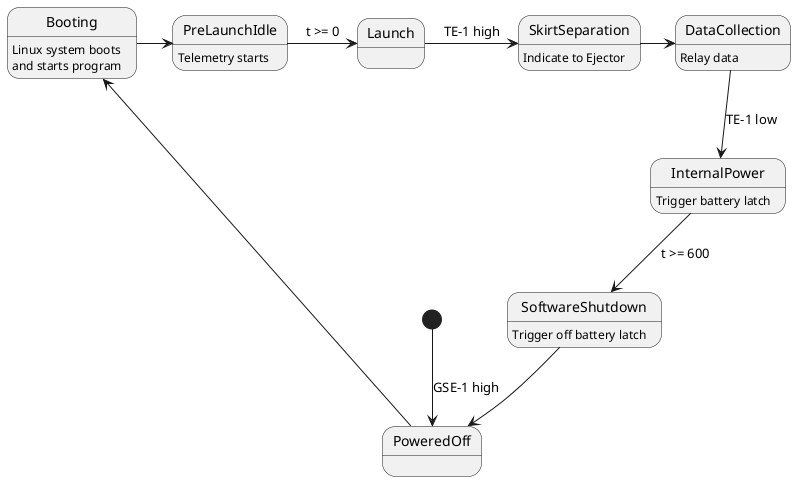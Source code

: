@startuml Jupiter
[*] -down-> PoweredOff : GSE-1 high

PoweredOff -down-> Booting
Booting -right-> PreLaunchIdle
PreLaunchIdle -right-> Launch : t >= 0
Launch -right-> SkirtSeparation : TE-1 high
SkirtSeparation -right-> DataCollection
DataCollection --> InternalPower : TE-1 low
InternalPower --> SoftwareShutdown : t >= 600
SoftwareShutdown --> PoweredOff

Booting : Linux system boots
Booting : and starts program
PreLaunchIdle : Telemetry starts
SkirtSeparation : Indicate to Ejector
DataCollection : Relay data
InternalPower : Trigger battery latch
SoftwareShutdown : Trigger off battery latch

@enduml